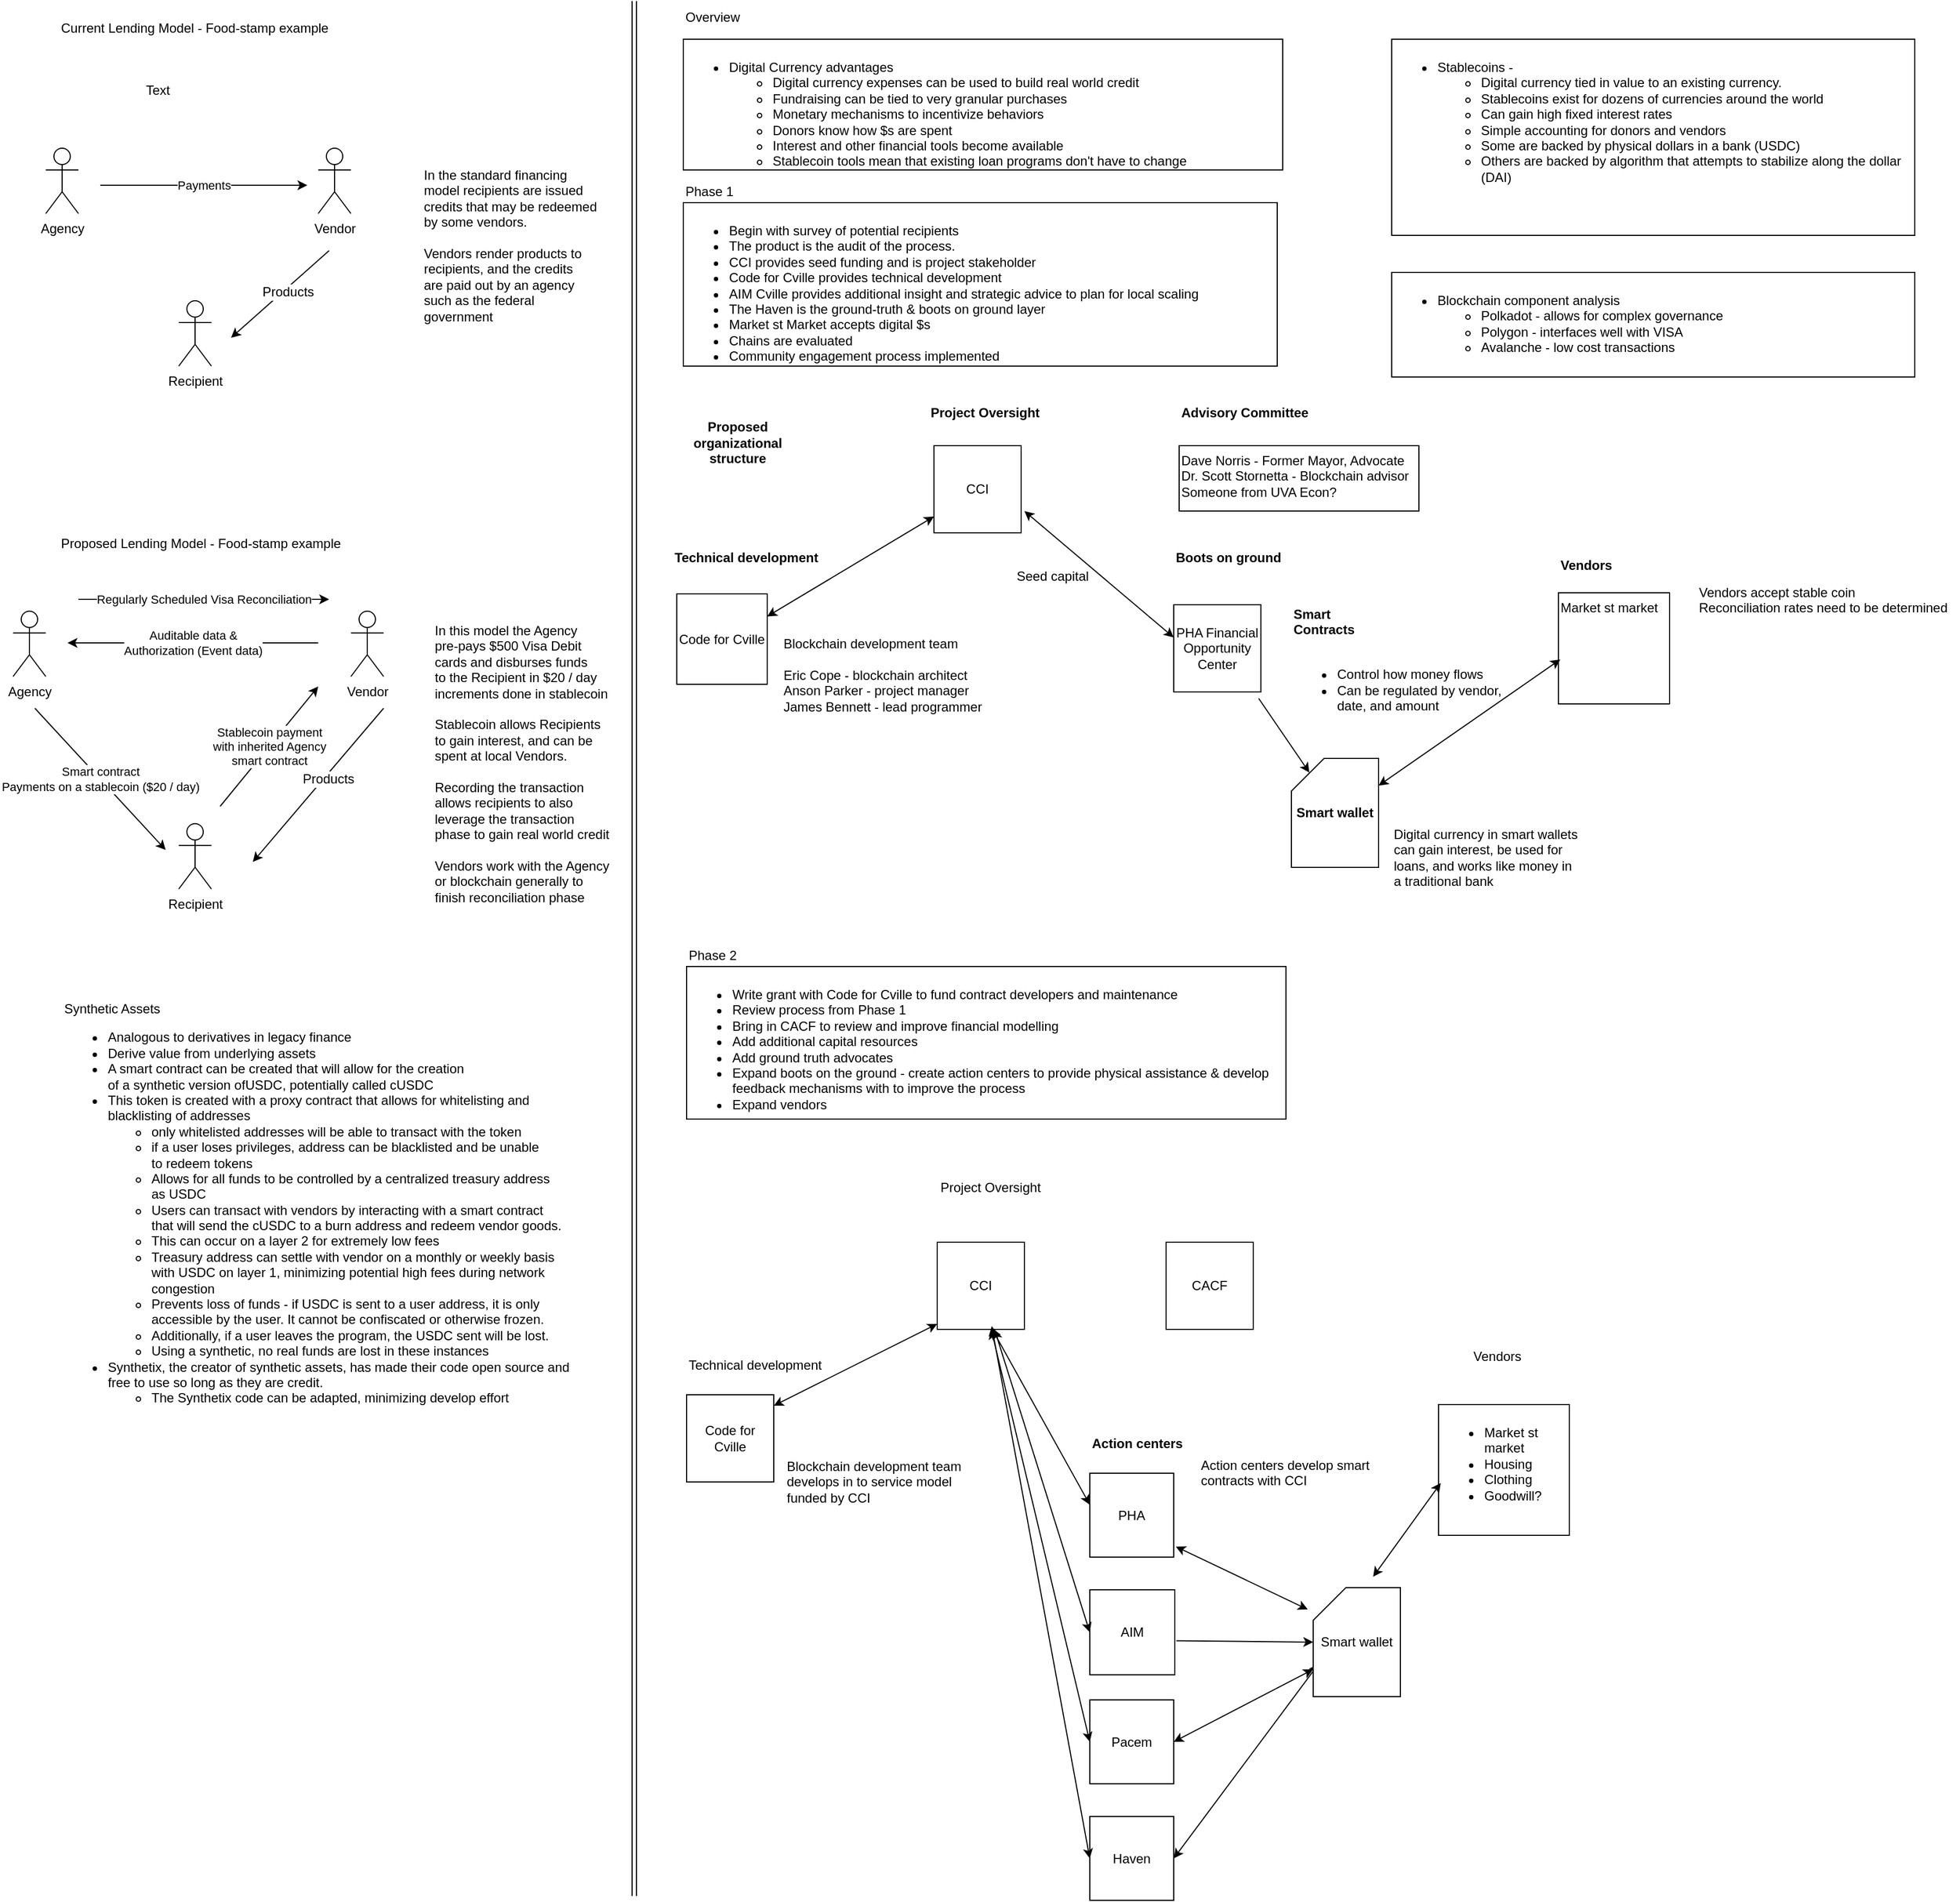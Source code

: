 <mxGraphModel dx="542" dy="442" grid="1" gridSize="10" guides="1" tooltips="1" connect="1" arrows="1" fold="1" page="1" pageScale="1" pageWidth="1850" pageHeight="1800" background="#ffffff"><root><mxCell id="0"/><mxCell id="1" parent="0"/><mxCell id="78" value="&lt;div&gt;&lt;ul&gt;&lt;li&gt;&lt;span style=&quot;letter-spacing: 0px&quot;&gt;Begin with survey of potential recipients&lt;/span&gt;&lt;/li&gt;&lt;li&gt;&lt;span style=&quot;letter-spacing: 0px&quot;&gt;The product is the audit of the process.&amp;nbsp;&amp;nbsp;&lt;/span&gt;&lt;/li&gt;&lt;li&gt;&lt;span style=&quot;letter-spacing: 0px&quot;&gt;CCI provides seed funding and is project stakeholder&lt;/span&gt;&lt;br&gt;&lt;/li&gt;&lt;li&gt;&lt;span style=&quot;letter-spacing: 0px&quot;&gt;Code for Cville provides technical development&amp;nbsp;&lt;/span&gt;&lt;/li&gt;&lt;li&gt;&lt;span style=&quot;letter-spacing: 0px&quot;&gt;AIM Cville provides additional insight and strategic advice to plan for local scaling&lt;/span&gt;&lt;br&gt;&lt;/li&gt;&lt;li&gt;&lt;span style=&quot;letter-spacing: 0px&quot;&gt;The Haven is the ground-truth &amp;amp; boots on ground layer&lt;/span&gt;&lt;br&gt;&lt;/li&gt;&lt;li&gt;&lt;span style=&quot;letter-spacing: 0px&quot;&gt;Market st Market accepts digital $s&amp;nbsp;&lt;/span&gt;&lt;br&gt;&lt;/li&gt;&lt;li&gt;&lt;span style=&quot;letter-spacing: 0px&quot;&gt;Chains are evaluated&lt;/span&gt;&lt;/li&gt;&lt;li&gt;&lt;span style=&quot;letter-spacing: 0px&quot;&gt;Community engagement process implemented&lt;/span&gt;&lt;/li&gt;&lt;/ul&gt;&lt;/div&gt;&lt;div&gt;&lt;br&gt;&lt;/div&gt;&lt;div&gt;&lt;br&gt;&lt;/div&gt;&lt;div&gt;&lt;br&gt;&lt;/div&gt;" style="rounded=0;whiteSpace=wrap;html=1;align=left;verticalAlign=top;" parent="1" vertex="1"><mxGeometry x="645" y="226" width="545" height="150" as="geometry"/></mxCell><mxCell id="2" value="CCI" style="whiteSpace=wrap;html=1;aspect=fixed;" parent="1" vertex="1"><mxGeometry x="875" y="449" width="80" height="80" as="geometry"/></mxCell><mxCell id="3" value="Code for Cville" style="whiteSpace=wrap;html=1;aspect=fixed;" parent="1" vertex="1"><mxGeometry x="639" y="585" width="83" height="83" as="geometry"/></mxCell><mxCell id="4" value="PHA Financial Opportunity Center&lt;div&gt;&lt;/div&gt;" style="whiteSpace=wrap;html=1;aspect=fixed;" parent="1" vertex="1"><mxGeometry x="1095" y="595" width="80" height="80" as="geometry"/></mxCell><mxCell id="5" value="" style="endArrow=classic;startArrow=classic;html=1;exitX=1;exitY=0.25;" parent="1" source="3" edge="1"><mxGeometry width="50" height="50" relative="1" as="geometry"><mxPoint x="725" y="589" as="sourcePoint"/><mxPoint x="875" y="514" as="targetPoint"/></mxGeometry></mxCell><mxCell id="6" value="" style="endArrow=classic;startArrow=classic;html=1;exitX=0;exitY=0.375;exitPerimeter=0;" parent="1" source="4" edge="1"><mxGeometry width="50" height="50" relative="1" as="geometry"><mxPoint x="1085" y="609" as="sourcePoint"/><mxPoint x="958" y="509" as="targetPoint"/></mxGeometry></mxCell><mxCell id="7" value="&lt;div&gt;Blockchain development team&lt;/div&gt;&lt;div&gt;&lt;br&gt;&lt;/div&gt;&lt;div&gt;Eric Cope - blockchain architect&lt;/div&gt;Anson Parker - project manager&lt;div&gt;James Bennett - lead programmer&lt;/div&gt;" style="text;html=1;resizable=0;points=[];autosize=1;align=left;verticalAlign=top;spacingTop=-4;" parent="1" vertex="1"><mxGeometry x="735" y="621" width="200" height="70" as="geometry"/></mxCell><mxCell id="8" value="&lt;div&gt;&lt;br&gt;&lt;/div&gt;Proposed&lt;div&gt;organizational structure&lt;/div&gt;" style="text;html=1;strokeColor=none;fillColor=none;align=center;verticalAlign=middle;whiteSpace=wrap;rounded=0;fontStyle=1" parent="1" vertex="1"><mxGeometry x="675" y="429" width="40" height="20" as="geometry"/></mxCell><mxCell id="12" value="Boots on ground" style="text;html=1;resizable=0;points=[];autosize=1;align=left;verticalAlign=top;spacingTop=-4;fontStyle=1" parent="1" vertex="1"><mxGeometry x="1095" y="542" width="100" height="20" as="geometry"/></mxCell><mxCell id="13" value="Technical development" style="text;html=1;resizable=0;points=[];autosize=1;align=left;verticalAlign=top;spacingTop=-4;fontStyle=1" parent="1" vertex="1"><mxGeometry x="635" y="542" width="140" height="20" as="geometry"/></mxCell><mxCell id="14" value="&lt;div&gt;&lt;ul&gt;&lt;li&gt;Digital Currency advantages&lt;/li&gt;&lt;ul&gt;&lt;li&gt;Digital currency expenses can be used to build real world credit&lt;/li&gt;&lt;li&gt;Fundraising can be tied to very granular purchases&amp;nbsp;&lt;/li&gt;&lt;li&gt;Monetary mechanisms to incentivize behaviors&lt;/li&gt;&lt;li&gt;Donors know how $s are spent&lt;/li&gt;&lt;li&gt;Interest and other financial tools become available&lt;/li&gt;&lt;li&gt;Stablecoin tools mean that existing loan programs don't have to change&lt;/li&gt;&lt;/ul&gt;&lt;/ul&gt;&lt;/div&gt;&lt;div&gt;&lt;br&gt;&lt;/div&gt;&lt;div&gt;&lt;br&gt;&lt;/div&gt;&lt;div&gt;&lt;br&gt;&lt;/div&gt;" style="rounded=0;whiteSpace=wrap;html=1;align=left;verticalAlign=top;" parent="1" vertex="1"><mxGeometry x="645" y="76" width="550" height="120" as="geometry"/></mxCell><mxCell id="15" style="edgeStyle=orthogonalEdgeStyle;rounded=0;html=1;exitX=0.5;exitY=1;entryX=0.5;entryY=1;jettySize=auto;orthogonalLoop=1;" parent="1" source="8" target="8" edge="1"><mxGeometry relative="1" as="geometry"/></mxCell><mxCell id="17" value="&lt;span style=&quot;letter-spacing: 0px&quot;&gt;Market st market&lt;/span&gt;&lt;br&gt;" style="whiteSpace=wrap;html=1;aspect=fixed;align=left;verticalAlign=top;" parent="1" vertex="1"><mxGeometry x="1448" y="584" width="102" height="102" as="geometry"/></mxCell><mxCell id="18" value="Vendors" style="text;html=1;resizable=0;points=[];autosize=1;align=left;verticalAlign=top;spacingTop=-4;fontStyle=1" parent="1" vertex="1"><mxGeometry x="1448.353" y="549" width="60" height="20" as="geometry"/></mxCell><mxCell id="22" value="Phase 1" style="text;html=1;resizable=0;points=[];autosize=1;align=left;verticalAlign=top;spacingTop=-4;" parent="1" vertex="1"><mxGeometry x="645" y="206" width="60" height="20" as="geometry"/></mxCell><mxCell id="26" value="&lt;ul&gt;&lt;li&gt;Write grant with Code for Cville to fund contract developers and maintenance&lt;/li&gt;&lt;li&gt;Review process from Phase 1&lt;/li&gt;&lt;li&gt;Bring in CACF to review and improve financial modelling&lt;/li&gt;&lt;li&gt;Add additional capital resources&lt;/li&gt;&lt;li&gt;Add ground truth advocates&lt;/li&gt;&lt;li&gt;Expand boots on the ground - create action centers to provide physical assistance &amp;amp; develop&lt;br&gt;feedback mechanisms with to improve the process&amp;nbsp;&lt;/li&gt;&lt;li&gt;Expand vendors&lt;/li&gt;&lt;/ul&gt;" style="rounded=0;whiteSpace=wrap;html=1;align=left;verticalAlign=top;" parent="1" vertex="1"><mxGeometry x="648" y="927" width="550" height="140" as="geometry"/></mxCell><mxCell id="27" value="Phase 2" style="text;html=1;resizable=0;points=[];autosize=1;align=left;verticalAlign=top;spacingTop=-4;" parent="1" vertex="1"><mxGeometry x="648" y="907" width="60" height="20" as="geometry"/></mxCell><mxCell id="30" value="&lt;b&gt;Smart&amp;nbsp;&lt;/b&gt;&lt;div&gt;&lt;b&gt;Contracts&lt;/b&gt;&lt;/div&gt;&lt;div&gt;&lt;br&gt;&lt;/div&gt;&lt;div&gt;&lt;ul&gt;&lt;li&gt;Control how money flows&lt;/li&gt;&lt;li&gt;Can be regulated by vendor, &lt;br&gt;date, and amount&lt;/li&gt;&lt;/ul&gt;&lt;/div&gt;" style="text;html=1;resizable=0;points=[];autosize=1;align=left;verticalAlign=top;spacingTop=-4;" parent="1" vertex="1"><mxGeometry x="1203" y="594" width="210" height="110" as="geometry"/></mxCell><mxCell id="32" value="Seed capital" style="text;html=1;resizable=0;points=[];autosize=1;align=left;verticalAlign=top;spacingTop=-4;" parent="1" vertex="1"><mxGeometry x="949" y="559" width="80" height="20" as="geometry"/></mxCell><mxCell id="35" value="" style="endArrow=classic;startArrow=classic;html=1;entryX=0.017;entryY=0.6;entryPerimeter=0;exitX=1;exitY=0.25;" parent="1" source="90" target="17" edge="1"><mxGeometry width="50" height="50" relative="1" as="geometry"><mxPoint x="1265" y="668" as="sourcePoint"/><mxPoint x="1235" y="668" as="targetPoint"/></mxGeometry></mxCell><mxCell id="55" value="CCI" style="whiteSpace=wrap;html=1;aspect=fixed;" parent="1" vertex="1"><mxGeometry x="878" y="1180" width="80" height="80" as="geometry"/></mxCell><mxCell id="56" value="Code for Cville" style="whiteSpace=wrap;html=1;aspect=fixed;" parent="1" vertex="1"><mxGeometry x="648" y="1320" width="80" height="80" as="geometry"/></mxCell><mxCell id="57" value="PHA" style="whiteSpace=wrap;html=1;aspect=fixed;" parent="1" vertex="1"><mxGeometry x="1018" y="1392" width="77" height="77" as="geometry"/></mxCell><mxCell id="58" value="" style="endArrow=classic;startArrow=classic;html=1;" parent="1" edge="1"><mxGeometry width="50" height="50" relative="1" as="geometry"><mxPoint x="728" y="1330" as="sourcePoint"/><mxPoint x="878" y="1255" as="targetPoint"/></mxGeometry></mxCell><mxCell id="59" value="" style="endArrow=classic;startArrow=classic;html=1;exitX=0;exitY=0.375;exitPerimeter=0;" parent="1" source="57" edge="1"><mxGeometry width="50" height="50" relative="1" as="geometry"><mxPoint x="1088" y="1350" as="sourcePoint"/><mxPoint x="928" y="1259" as="targetPoint"/></mxGeometry></mxCell><mxCell id="60" value="&lt;div&gt;Blockchain development team&amp;nbsp;&lt;/div&gt;&lt;div&gt;develops in to service model&lt;/div&gt;&lt;div&gt;funded by CCI&lt;/div&gt;" style="text;html=1;resizable=0;points=[];autosize=1;align=left;verticalAlign=top;spacingTop=-4;" parent="1" vertex="1"><mxGeometry x="738" y="1376" width="180" height="40" as="geometry"/></mxCell><mxCell id="62" value="Project Oversight" style="text;html=1;resizable=0;points=[];autosize=1;align=left;verticalAlign=top;spacingTop=-4;" parent="1" vertex="1"><mxGeometry x="879" y="1120" width="110" height="20" as="geometry"/></mxCell><mxCell id="63" value="Action centers" style="text;html=1;resizable=0;points=[];autosize=1;align=left;verticalAlign=top;spacingTop=-4;fontStyle=1" parent="1" vertex="1"><mxGeometry x="1018" y="1355" width="90" height="20" as="geometry"/></mxCell><mxCell id="64" value="Technical development" style="text;html=1;resizable=0;points=[];autosize=1;align=left;verticalAlign=top;spacingTop=-4;" parent="1" vertex="1"><mxGeometry x="648" y="1283" width="140" height="20" as="geometry"/></mxCell><mxCell id="65" style="edgeStyle=orthogonalEdgeStyle;rounded=0;html=1;exitX=0.5;exitY=1;entryX=0.5;entryY=1;jettySize=auto;orthogonalLoop=1;" parent="1" edge="1"><mxGeometry relative="1" as="geometry"><mxPoint x="698.294" y="1190.059" as="sourcePoint"/><mxPoint x="698.294" y="1190.059" as="targetPoint"/></mxGeometry></mxCell><mxCell id="66" value="&lt;ul&gt;&lt;li&gt;Market st market&lt;/li&gt;&lt;li&gt;Housing&lt;/li&gt;&lt;li&gt;Clothing&lt;/li&gt;&lt;li&gt;Goodwill?&lt;/li&gt;&lt;/ul&gt;" style="whiteSpace=wrap;html=1;aspect=fixed;align=left;verticalAlign=top;" parent="1" vertex="1"><mxGeometry x="1338" y="1329" width="120" height="120" as="geometry"/></mxCell><mxCell id="67" value="Vendors" style="text;html=1;resizable=0;points=[];autosize=1;align=left;verticalAlign=top;spacingTop=-4;" parent="1" vertex="1"><mxGeometry x="1368" y="1275" width="60" height="20" as="geometry"/></mxCell><mxCell id="69" value="" style="endArrow=classic;startArrow=classic;html=1;exitX=1.025;exitY=0.875;exitPerimeter=0;" parent="1" source="57" edge="1"><mxGeometry width="50" height="50" relative="1" as="geometry"><mxPoint x="1178" y="1399" as="sourcePoint"/><mxPoint x="1218" y="1517" as="targetPoint"/></mxGeometry></mxCell><mxCell id="73" value="" style="endArrow=classic;startArrow=classic;html=1;entryX=0.017;entryY=0.6;entryPerimeter=0;" parent="1" target="66" edge="1"><mxGeometry width="50" height="50" relative="1" as="geometry"><mxPoint x="1278" y="1487" as="sourcePoint"/><mxPoint x="1238" y="1409" as="targetPoint"/></mxGeometry></mxCell><mxCell id="74" value="Pacem" style="whiteSpace=wrap;html=1;aspect=fixed;" parent="1" vertex="1"><mxGeometry x="1018" y="1600" width="77" height="77" as="geometry"/></mxCell><mxCell id="75" value="Haven" style="whiteSpace=wrap;html=1;aspect=fixed;" parent="1" vertex="1"><mxGeometry x="1018" y="1707" width="77" height="77" as="geometry"/></mxCell><mxCell id="76" value="AIM" style="whiteSpace=wrap;html=1;aspect=fixed;" parent="1" vertex="1"><mxGeometry x="1018" y="1499" width="78" height="78" as="geometry"/></mxCell><mxCell id="77" value="Overview" style="text;html=1;resizable=0;points=[];autosize=1;align=left;verticalAlign=top;spacingTop=-4;" parent="1" vertex="1"><mxGeometry x="645" y="46" width="70" height="20" as="geometry"/></mxCell><mxCell id="81" value="" style="endArrow=classic;startArrow=classic;html=1;exitX=1;exitY=0.5;entryX=0;entryY=0.75;" parent="1" source="74" target="88" edge="1"><mxGeometry width="50" height="50" relative="1" as="geometry"><mxPoint x="1108" y="1351" as="sourcePoint"/><mxPoint x="971" y="1260" as="targetPoint"/></mxGeometry></mxCell><mxCell id="82" value="" style="endArrow=classic;startArrow=classic;html=1;exitX=1;exitY=0.5;" parent="1" source="75" edge="1"><mxGeometry width="50" height="50" relative="1" as="geometry"><mxPoint x="1158" y="1580" as="sourcePoint"/><mxPoint x="1228" y="1567" as="targetPoint"/></mxGeometry></mxCell><mxCell id="84" value="Advisory Committee" style="text;html=1;resizable=0;points=[];autosize=1;align=left;verticalAlign=top;spacingTop=-4;fontStyle=1" parent="1" vertex="1"><mxGeometry x="1100" y="409" width="120" height="20" as="geometry"/></mxCell><mxCell id="86" value="" style="endArrow=classic;html=1;entryX=0;entryY=0.5;exitX=1.018;exitY=0.6;exitPerimeter=0;" parent="1" source="76" target="88" edge="1"><mxGeometry width="50" height="50" relative="1" as="geometry"><mxPoint x="1268" y="1207" as="sourcePoint"/><mxPoint x="1318" y="1157" as="targetPoint"/></mxGeometry></mxCell><mxCell id="88" value="Smart wallet" style="shape=card;whiteSpace=wrap;html=1;" parent="1" vertex="1"><mxGeometry x="1223" y="1497" width="80" height="100" as="geometry"/></mxCell><mxCell id="90" value="&lt;b&gt;Smart wallet&lt;/b&gt;" style="shape=card;whiteSpace=wrap;html=1;" parent="1" vertex="1"><mxGeometry x="1203" y="736" width="80" height="100" as="geometry"/></mxCell><mxCell id="91" value="" style="endArrow=classic;html=1;entryX=0.206;entryY=0.13;entryPerimeter=0;exitX=0.975;exitY=1.075;exitPerimeter=0;" parent="1" source="4" target="90" edge="1"><mxGeometry width="50" height="50" relative="1" as="geometry"><mxPoint x="1135" y="656" as="sourcePoint"/><mxPoint x="1170" y="672" as="targetPoint"/></mxGeometry></mxCell><mxCell id="99" value="Digital currency in smart wallets&lt;div&gt;&lt;span style=&quot;letter-spacing: 0px&quot;&gt;can gain interest,&amp;nbsp;&lt;/span&gt;&lt;span style=&quot;letter-spacing: 0px&quot;&gt;be used for&amp;nbsp;&lt;/span&gt;&lt;/div&gt;&lt;div&gt;&lt;span style=&quot;letter-spacing: 0px&quot;&gt;loans, and works&amp;nbsp;&lt;/span&gt;&lt;span style=&quot;letter-spacing: 0px&quot;&gt;like money in&amp;nbsp;&lt;/span&gt;&lt;/div&gt;&lt;div&gt;&lt;span style=&quot;letter-spacing: 0px&quot;&gt;a traditional&amp;nbsp;&lt;/span&gt;&lt;span style=&quot;letter-spacing: 0px&quot;&gt;bank&lt;/span&gt;&lt;/div&gt;" style="text;html=1;resizable=0;points=[];autosize=1;align=left;verticalAlign=top;spacingTop=-4;" parent="1" vertex="1"><mxGeometry x="1295" y="796" width="180" height="60" as="geometry"/></mxCell><mxCell id="100" value="Vendors accept stable coin&lt;div&gt;Reconciliation rates need to be determined&lt;/div&gt;&lt;div&gt;&lt;br&gt;&lt;/div&gt;" style="text;html=1;resizable=0;points=[];autosize=1;align=left;verticalAlign=top;spacingTop=-4;" parent="1" vertex="1"><mxGeometry x="1575" y="574" width="240" height="40" as="geometry"/></mxCell><mxCell id="103" value="" style="endArrow=classic;startArrow=classic;html=1;exitX=0;exitY=0.5;" parent="1" source="76" target="55" edge="1"><mxGeometry width="50" height="50" relative="1" as="geometry"><mxPoint x="1028.294" y="1430.647" as="sourcePoint"/><mxPoint x="971" y="1260" as="targetPoint"/></mxGeometry></mxCell><mxCell id="104" value="" style="endArrow=classic;startArrow=classic;html=1;exitX=0;exitY=0.5;" parent="1" source="74" target="55" edge="1"><mxGeometry width="50" height="50" relative="1" as="geometry"><mxPoint x="1038.294" y="1440.647" as="sourcePoint"/><mxPoint x="981" y="1270" as="targetPoint"/></mxGeometry></mxCell><mxCell id="105" value="" style="endArrow=classic;startArrow=classic;html=1;exitX=0;exitY=0.5;" parent="1" source="75" edge="1"><mxGeometry width="50" height="50" relative="1" as="geometry"><mxPoint x="1027.765" y="1648.294" as="sourcePoint"/><mxPoint x="928" y="1257" as="targetPoint"/></mxGeometry></mxCell><mxCell id="107" value="&lt;ul&gt;&lt;li&gt;Stablecoins -&amp;nbsp;&lt;/li&gt;&lt;ul&gt;&lt;li&gt;Digital currency tied in value to an existing currency.&amp;nbsp;&lt;/li&gt;&lt;li&gt;Stablecoins exist for dozens of currencies around the world&lt;/li&gt;&lt;li&gt;Can gain high fixed interest rates&lt;/li&gt;&lt;li&gt;Simple accounting for donors and vendors&lt;/li&gt;&lt;li&gt;Some are backed by physical dollars in a bank (USDC)&lt;/li&gt;&lt;li&gt;Others are backed by algorithm that attempts to stabilize along the dollar (DAI)&lt;/li&gt;&lt;/ul&gt;&lt;/ul&gt;" style="rounded=0;whiteSpace=wrap;html=1;align=left;verticalAlign=top;" parent="1" vertex="1"><mxGeometry x="1295" y="76" width="480" height="180" as="geometry"/></mxCell><mxCell id="11" value="Project Oversight" style="text;html=1;resizable=0;points=[];autosize=1;align=left;verticalAlign=top;spacingTop=-4;fontStyle=1" parent="1" vertex="1"><mxGeometry x="870" y="409" width="110" height="20" as="geometry"/></mxCell><mxCell id="109" value="CACF" style="whiteSpace=wrap;html=1;aspect=fixed;" parent="1" vertex="1"><mxGeometry x="1088" y="1180" width="80" height="80" as="geometry"/></mxCell><mxCell id="111" value="Action centers develop smart&amp;nbsp;&lt;div&gt;&lt;span style=&quot;letter-spacing: 0px&quot;&gt;contracts with CCI&amp;nbsp;&lt;/span&gt;&lt;/div&gt;&lt;div&gt;&lt;span style=&quot;letter-spacing: 0px&quot;&gt;&lt;br&gt;&lt;/span&gt;&lt;/div&gt;&lt;div&gt;&lt;br&gt;&lt;/div&gt;" style="text;html=1;resizable=0;points=[];autosize=1;align=left;verticalAlign=top;spacingTop=-4;" parent="1" vertex="1"><mxGeometry x="1118" y="1375" width="170" height="60" as="geometry"/></mxCell><mxCell id="112" value="&lt;ul&gt;&lt;li&gt;Blockchain component analysis&lt;/li&gt;&lt;ul&gt;&lt;li&gt;Polkadot - allows for complex governance&lt;/li&gt;&lt;li&gt;Polygon - interfaces well with VISA&lt;/li&gt;&lt;li&gt;Avalanche - low cost transactions&lt;/li&gt;&lt;/ul&gt;&lt;/ul&gt;" style="rounded=0;whiteSpace=wrap;html=1;align=left;verticalAlign=top;" parent="1" vertex="1"><mxGeometry x="1295" y="290" width="480" height="96" as="geometry"/></mxCell><mxCell id="115" value="" style="shape=link;html=1;jettySize=auto;orthogonalLoop=1;" parent="1" edge="1"><mxGeometry width="50" height="50" relative="1" as="geometry"><mxPoint x="600" y="1780" as="sourcePoint"/><mxPoint x="600" y="41" as="targetPoint"/></mxGeometry></mxCell><mxCell id="116" value="Current Lending Model - Food-stamp example" style="text;html=1;resizable=0;points=[];autosize=1;align=left;verticalAlign=top;spacingTop=-4;" parent="1" vertex="1"><mxGeometry x="72" y="56" width="260" height="20" as="geometry"/></mxCell><mxCell id="118" value="Agency" style="shape=umlActor;verticalLabelPosition=bottom;labelBackgroundColor=#ffffff;verticalAlign=top;html=1;" parent="1" vertex="1"><mxGeometry x="60" y="176" width="30" height="60" as="geometry"/></mxCell><mxCell id="119" value="Recipient" style="shape=umlActor;verticalLabelPosition=bottom;labelBackgroundColor=#ffffff;verticalAlign=top;html=1;" parent="1" vertex="1"><mxGeometry x="182" y="316" width="30" height="60" as="geometry"/></mxCell><mxCell id="120" value="Vendor" style="shape=umlActor;verticalLabelPosition=bottom;labelBackgroundColor=#ffffff;verticalAlign=top;html=1;" parent="1" vertex="1"><mxGeometry x="310" y="176" width="30" height="60" as="geometry"/></mxCell><mxCell id="125" value="" style="endArrow=classic;html=1;" parent="1" edge="1"><mxGeometry width="50" height="50" relative="1" as="geometry"><mxPoint x="320" y="270" as="sourcePoint"/><mxPoint x="230" y="350" as="targetPoint"/></mxGeometry></mxCell><mxCell id="127" value="Products" style="text;html=1;resizable=0;points=[];align=center;verticalAlign=middle;labelBackgroundColor=#ffffff;" parent="125" vertex="1" connectable="0"><mxGeometry x="-0.108" y="3" relative="1" as="geometry"><mxPoint as="offset"/></mxGeometry></mxCell><mxCell id="128" value="Payments" style="endArrow=classic;html=1;" parent="1" edge="1"><mxGeometry width="50" height="50" relative="1" as="geometry"><mxPoint x="110" y="210" as="sourcePoint"/><mxPoint x="300" y="210" as="targetPoint"/><Array as="points"/></mxGeometry></mxCell><mxCell id="129" value="In the standard financing&lt;div&gt;model recipients are issued&amp;nbsp;&lt;/div&gt;&lt;div&gt;credits that may be redeemed&lt;/div&gt;&lt;div&gt;by some vendors.&lt;/div&gt;&lt;div&gt;&lt;br&gt;&lt;/div&gt;&lt;div&gt;Vendors render products to&amp;nbsp;&lt;/div&gt;&lt;div&gt;recipients, and the credits&lt;/div&gt;&lt;div&gt;are paid out by an agency&amp;nbsp;&lt;/div&gt;&lt;div&gt;such as the federal&lt;/div&gt;&lt;div&gt;government&lt;/div&gt;" style="text;html=1;resizable=0;points=[];autosize=1;align=left;verticalAlign=top;spacingTop=-4;" parent="1" vertex="1"><mxGeometry x="405" y="191" width="170" height="140" as="geometry"/></mxCell><mxCell id="130" value="Proposed Lending Model - Food-stamp example" style="text;html=1;resizable=0;points=[];autosize=1;align=left;verticalAlign=top;spacingTop=-4;" parent="1" vertex="1"><mxGeometry x="72" y="528.882" width="270" height="20" as="geometry"/></mxCell><mxCell id="131" value="Agency" style="shape=umlActor;verticalLabelPosition=bottom;labelBackgroundColor=#ffffff;verticalAlign=top;html=1;" parent="1" vertex="1"><mxGeometry x="30" y="600.882" width="30" height="60" as="geometry"/></mxCell><mxCell id="132" value="Recipient" style="shape=umlActor;verticalLabelPosition=bottom;labelBackgroundColor=#ffffff;verticalAlign=top;html=1;" parent="1" vertex="1"><mxGeometry x="182" y="795.882" width="30" height="60" as="geometry"/></mxCell><mxCell id="133" value="Vendor" style="shape=umlActor;verticalLabelPosition=bottom;labelBackgroundColor=#ffffff;verticalAlign=top;html=1;" parent="1" vertex="1"><mxGeometry x="340" y="600.882" width="30" height="60" as="geometry"/></mxCell><mxCell id="134" value="" style="endArrow=classic;html=1;" parent="1" edge="1"><mxGeometry width="50" height="50" relative="1" as="geometry"><mxPoint x="370" y="690" as="sourcePoint"/><mxPoint x="250" y="831" as="targetPoint"/></mxGeometry></mxCell><mxCell id="135" value="Products" style="text;html=1;resizable=0;points=[];align=center;verticalAlign=middle;labelBackgroundColor=#ffffff;" parent="134" vertex="1" connectable="0"><mxGeometry x="-0.108" y="3" relative="1" as="geometry"><mxPoint as="offset"/></mxGeometry></mxCell><mxCell id="136" value="&lt;div&gt;Smart contract&lt;/div&gt;Payments on a stablecoin ($20 / day)" style="endArrow=classic;html=1;" parent="1" edge="1"><mxGeometry width="50" height="50" relative="1" as="geometry"><mxPoint x="50" y="690" as="sourcePoint"/><mxPoint x="170" y="820" as="targetPoint"/><Array as="points"/></mxGeometry></mxCell><mxCell id="137" value="Stablecoin payment&lt;div&gt;&lt;/div&gt;&lt;div&gt;with inherited Agency&lt;/div&gt;&lt;div&gt;smart contract&lt;/div&gt;" style="endArrow=classic;html=1;" parent="1" edge="1"><mxGeometry width="50" height="50" relative="1" as="geometry"><mxPoint x="220" y="780" as="sourcePoint"/><mxPoint x="310" y="670" as="targetPoint"/><Array as="points"/></mxGeometry></mxCell><mxCell id="140" value="&lt;div&gt;Auditable data &amp;amp;&lt;/div&gt;Authorization (Event data)" style="endArrow=classic;html=1;" parent="1" edge="1"><mxGeometry width="50" height="50" relative="1" as="geometry"><mxPoint x="310" y="630" as="sourcePoint"/><mxPoint x="80" y="630" as="targetPoint"/><Array as="points"/></mxGeometry></mxCell><mxCell id="144" value="In this model the Agency&lt;div&gt;pre-pays $500 Visa Debit&lt;/div&gt;&lt;div&gt;cards and disburses funds&amp;nbsp;&lt;/div&gt;&lt;div&gt;to the Recipient in $20 / day&lt;/div&gt;&lt;div&gt;increments done in stablecoin&lt;/div&gt;&lt;div&gt;&lt;br&gt;&lt;/div&gt;&lt;div&gt;Stablecoin allows Recipients&lt;/div&gt;&lt;div&gt;to gain interest, and can be&lt;/div&gt;&lt;div&gt;spent at local Vendors.&lt;/div&gt;&lt;div&gt;&lt;br&gt;&lt;/div&gt;&lt;div&gt;Recording the transaction&amp;nbsp;&lt;/div&gt;&lt;div&gt;allows recipients to also&amp;nbsp;&lt;/div&gt;&lt;div&gt;leverage the transaction&amp;nbsp;&lt;/div&gt;&lt;div&gt;phase to gain real world credit&lt;/div&gt;&lt;div&gt;&lt;br&gt;&lt;/div&gt;&lt;div&gt;Vendors work with the Agency&lt;/div&gt;&lt;div&gt;or blockchain generally to&amp;nbsp;&lt;/div&gt;&lt;div&gt;finish reconciliation phase&lt;/div&gt;" style="text;html=1;resizable=0;points=[];autosize=1;align=left;verticalAlign=top;spacingTop=-4;" parent="1" vertex="1"><mxGeometry x="415" y="609" width="180" height="250" as="geometry"/></mxCell><mxCell id="148" value="Regularly Scheduled Visa Reconciliation&lt;div&gt;&lt;/div&gt;" style="endArrow=classic;html=1;" parent="1" edge="1"><mxGeometry width="50" height="50" relative="1" as="geometry"><mxPoint x="90" y="590" as="sourcePoint"/><mxPoint x="320" y="590" as="targetPoint"/><Array as="points"/></mxGeometry></mxCell><mxCell id="150" value="&lt;div&gt;Dave Norris - Former Mayor, Advocate&lt;/div&gt;&lt;div&gt;Dr. Scott Stornetta - Blockchain advisor&lt;br&gt;&lt;/div&gt;&lt;div&gt;Someone from UVA Econ?&lt;/div&gt;" style="rounded=0;whiteSpace=wrap;html=1;align=left;verticalAlign=top;" parent="1" vertex="1"><mxGeometry x="1100" y="449" width="220" height="60" as="geometry"/></mxCell><mxCell id="151" value="Synthetic Assets&lt;div&gt;&lt;ul&gt;&lt;li&gt;Analogous to derivatives in legacy finance&lt;/li&gt;&lt;li&gt;Derive value from underlying assets&lt;/li&gt;&lt;li&gt;A smart contract can be created that will allow for the creation &lt;br&gt;of a synthetic version ofUSDC, potentially called cUSDC&lt;/li&gt;&lt;li&gt;This token is created with a proxy contract that allows for whitelisting and &lt;br&gt;blacklisting of addresses&lt;/li&gt;&lt;ul&gt;&lt;li&gt;only whitelisted addresses will be able to transact with the token&lt;/li&gt;&lt;li&gt;if a user loses privileges, address can be blacklisted and be unable &lt;br&gt;to redeem tokens&lt;/li&gt;&lt;li&gt;Allows for all funds to be controlled by a centralized treasury address &lt;br&gt;as USDC&lt;/li&gt;&lt;li&gt;Users can transact with vendors by interacting with a smart contract &lt;br&gt;that will send the cUSDC to a burn address and redeem vendor goods.&amp;nbsp;&lt;/li&gt;&lt;li&gt;This can occur on a layer 2 for extremely low fees&lt;/li&gt;&lt;li&gt;Treasury address can settle with vendor on a monthly or weekly basis &lt;br&gt;with USDC on layer 1, minimizing potential high fees during network &lt;br&gt;congestion&lt;/li&gt;&lt;li&gt;Prevents loss of funds - if USDC is sent to a user address, it is only &lt;br&gt;accessible by the user. It cannot be confiscated or otherwise frozen.&amp;nbsp;&lt;/li&gt;&lt;li&gt;Additionally, if a user leaves the program, the USDC sent will be lost.&amp;nbsp;&lt;/li&gt;&lt;li&gt;Using a synthetic, no real funds are lost in these instances&lt;/li&gt;&lt;/ul&gt;&lt;li&gt;&lt;span style=&quot;letter-spacing: 0px&quot;&gt;Synthetix, the creator of synthetic assets, has made their code open source and &lt;br&gt;free to use so long as they are credit.&lt;/span&gt;&lt;/li&gt;&lt;ul&gt;&lt;li&gt;&lt;span style=&quot;letter-spacing: 0px&quot;&gt;The Synthetix code can be adapted, minimizing develop effort&lt;/span&gt;&lt;/li&gt;&lt;/ul&gt;&lt;/ul&gt;&lt;/div&gt;" style="text;html=1;resizable=0;points=[];autosize=1;align=left;verticalAlign=top;spacingTop=-4;" parent="1" vertex="1"><mxGeometry x="75" y="956" width="480" height="380" as="geometry"/></mxCell><mxCell id="152" value="Text" style="text;html=1;resizable=0;points=[];autosize=1;align=left;verticalAlign=top;spacingTop=-4;" vertex="1" parent="1"><mxGeometry x="150" y="113" width="40" height="20" as="geometry"/></mxCell></root></mxGraphModel>